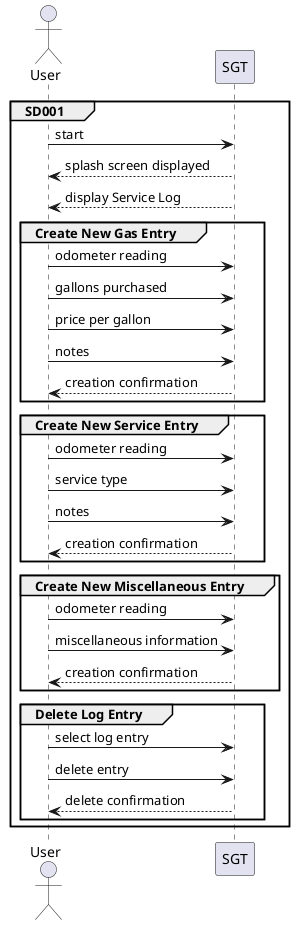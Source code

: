 @startuml

actor User

group SD001
User -> SGT: start
SGT --> User: splash screen displayed
User <-- SGT: display Service Log


group Create New Gas Entry
User -> SGT: odometer reading
User -> SGT: gallons purchased
User -> SGT: price per gallon
User -> SGT: notes
SGT --> User: creation confirmation
end

group Create New Service Entry
User -> SGT: odometer reading
User -> SGT: service type
User -> SGT: notes
SGT --> User: creation confirmation
end

group Create New Miscellaneous Entry
User -> SGT: odometer reading
User -> SGT: miscellaneous information
SGT --> User: creation confirmation
end


group Delete Log Entry
User -> SGT: select log entry
User -> SGT: delete entry
SGT --> User: delete confirmation
end
end
@enduml